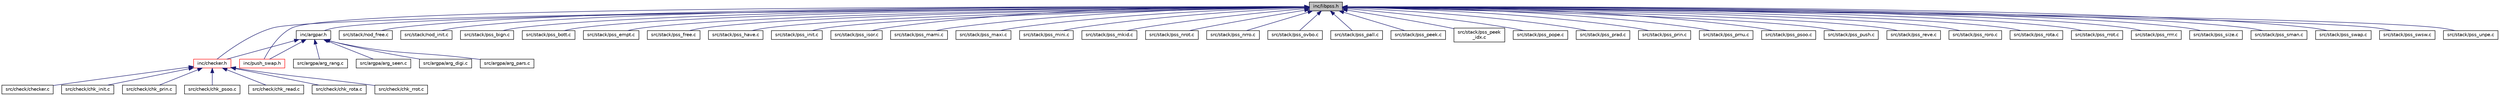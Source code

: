 digraph "inc/libpss.h"
{
 // LATEX_PDF_SIZE
  edge [fontname="Helvetica",fontsize="10",labelfontname="Helvetica",labelfontsize="10"];
  node [fontname="Helvetica",fontsize="10",shape=record];
  Node1 [label="inc/libpss.h",height=0.2,width=0.4,color="black", fillcolor="grey75", style="filled", fontcolor="black",tooltip=" "];
  Node1 -> Node2 [dir="back",color="midnightblue",fontsize="10",style="solid"];
  Node2 [label="inc/argpar.h",height=0.2,width=0.4,color="black", fillcolor="white", style="filled",URL="$d7/db5/argpar_8h.html",tooltip=" "];
  Node2 -> Node3 [dir="back",color="midnightblue",fontsize="10",style="solid"];
  Node3 [label="inc/checker.h",height=0.2,width=0.4,color="red", fillcolor="white", style="filled",URL="$d4/ddc/checker_8h.html",tooltip=" "];
  Node3 -> Node4 [dir="back",color="midnightblue",fontsize="10",style="solid"];
  Node4 [label="src/check/checker.c",height=0.2,width=0.4,color="black", fillcolor="white", style="filled",URL="$d1/dbc/checker_8c.html",tooltip=" "];
  Node3 -> Node5 [dir="back",color="midnightblue",fontsize="10",style="solid"];
  Node5 [label="src/check/chk_init.c",height=0.2,width=0.4,color="black", fillcolor="white", style="filled",URL="$dc/d77/chk__init_8c.html",tooltip=" "];
  Node3 -> Node6 [dir="back",color="midnightblue",fontsize="10",style="solid"];
  Node6 [label="src/check/chk_prin.c",height=0.2,width=0.4,color="black", fillcolor="white", style="filled",URL="$d0/d7a/chk__prin_8c.html",tooltip=" "];
  Node3 -> Node7 [dir="back",color="midnightblue",fontsize="10",style="solid"];
  Node7 [label="src/check/chk_psoo.c",height=0.2,width=0.4,color="black", fillcolor="white", style="filled",URL="$da/d9b/chk__psoo_8c.html",tooltip=" "];
  Node3 -> Node8 [dir="back",color="midnightblue",fontsize="10",style="solid"];
  Node8 [label="src/check/chk_read.c",height=0.2,width=0.4,color="black", fillcolor="white", style="filled",URL="$db/dfd/chk__read_8c.html",tooltip=" "];
  Node3 -> Node9 [dir="back",color="midnightblue",fontsize="10",style="solid"];
  Node9 [label="src/check/chk_rota.c",height=0.2,width=0.4,color="black", fillcolor="white", style="filled",URL="$d1/dd8/chk__rota_8c.html",tooltip=" "];
  Node3 -> Node10 [dir="back",color="midnightblue",fontsize="10",style="solid"];
  Node10 [label="src/check/chk_rrot.c",height=0.2,width=0.4,color="black", fillcolor="white", style="filled",URL="$d2/d94/chk__rrot_8c.html",tooltip=" "];
  Node2 -> Node22 [dir="back",color="midnightblue",fontsize="10",style="solid"];
  Node22 [label="inc/push_swap.h",height=0.2,width=0.4,color="red", fillcolor="white", style="filled",URL="$de/d06/push__swap_8h.html",tooltip=" "];
  Node2 -> Node34 [dir="back",color="midnightblue",fontsize="10",style="solid"];
  Node34 [label="src/argpa/arg_digi.c",height=0.2,width=0.4,color="black", fillcolor="white", style="filled",URL="$d0/d65/arg__digi_8c.html",tooltip=" "];
  Node2 -> Node35 [dir="back",color="midnightblue",fontsize="10",style="solid"];
  Node35 [label="src/argpa/arg_pars.c",height=0.2,width=0.4,color="black", fillcolor="white", style="filled",URL="$d5/d07/arg__pars_8c.html",tooltip=" "];
  Node2 -> Node36 [dir="back",color="midnightblue",fontsize="10",style="solid"];
  Node36 [label="src/argpa/arg_rang.c",height=0.2,width=0.4,color="black", fillcolor="white", style="filled",URL="$dd/dd3/arg__rang_8c.html",tooltip=" "];
  Node2 -> Node37 [dir="back",color="midnightblue",fontsize="10",style="solid"];
  Node37 [label="src/argpa/arg_seen.c",height=0.2,width=0.4,color="black", fillcolor="white", style="filled",URL="$d0/d6e/arg__seen_8c.html",tooltip=" "];
  Node1 -> Node3 [dir="back",color="midnightblue",fontsize="10",style="solid"];
  Node1 -> Node22 [dir="back",color="midnightblue",fontsize="10",style="solid"];
  Node1 -> Node38 [dir="back",color="midnightblue",fontsize="10",style="solid"];
  Node38 [label="src/stack/nod_free.c",height=0.2,width=0.4,color="black", fillcolor="white", style="filled",URL="$d0/d53/nod__free_8c.html",tooltip=" "];
  Node1 -> Node39 [dir="back",color="midnightblue",fontsize="10",style="solid"];
  Node39 [label="src/stack/nod_init.c",height=0.2,width=0.4,color="black", fillcolor="white", style="filled",URL="$da/da7/nod__init_8c.html",tooltip=" "];
  Node1 -> Node40 [dir="back",color="midnightblue",fontsize="10",style="solid"];
  Node40 [label="src/stack/pss_bign.c",height=0.2,width=0.4,color="black", fillcolor="white", style="filled",URL="$d8/df8/pss__bign_8c.html",tooltip=" "];
  Node1 -> Node41 [dir="back",color="midnightblue",fontsize="10",style="solid"];
  Node41 [label="src/stack/pss_bott.c",height=0.2,width=0.4,color="black", fillcolor="white", style="filled",URL="$d0/df2/pss__bott_8c.html",tooltip=" "];
  Node1 -> Node42 [dir="back",color="midnightblue",fontsize="10",style="solid"];
  Node42 [label="src/stack/pss_empt.c",height=0.2,width=0.4,color="black", fillcolor="white", style="filled",URL="$d3/de6/pss__empt_8c.html",tooltip=" "];
  Node1 -> Node43 [dir="back",color="midnightblue",fontsize="10",style="solid"];
  Node43 [label="src/stack/pss_free.c",height=0.2,width=0.4,color="black", fillcolor="white", style="filled",URL="$d4/dbd/pss__free_8c.html",tooltip=" "];
  Node1 -> Node44 [dir="back",color="midnightblue",fontsize="10",style="solid"];
  Node44 [label="src/stack/pss_have.c",height=0.2,width=0.4,color="black", fillcolor="white", style="filled",URL="$d3/d4c/pss__have_8c.html",tooltip=" "];
  Node1 -> Node45 [dir="back",color="midnightblue",fontsize="10",style="solid"];
  Node45 [label="src/stack/pss_init.c",height=0.2,width=0.4,color="black", fillcolor="white", style="filled",URL="$da/ddb/pss__init_8c.html",tooltip=" "];
  Node1 -> Node46 [dir="back",color="midnightblue",fontsize="10",style="solid"];
  Node46 [label="src/stack/pss_isor.c",height=0.2,width=0.4,color="black", fillcolor="white", style="filled",URL="$dc/dd9/pss__isor_8c.html",tooltip=" "];
  Node1 -> Node47 [dir="back",color="midnightblue",fontsize="10",style="solid"];
  Node47 [label="src/stack/pss_mami.c",height=0.2,width=0.4,color="black", fillcolor="white", style="filled",URL="$d2/de1/pss__mami_8c.html",tooltip=" "];
  Node1 -> Node48 [dir="back",color="midnightblue",fontsize="10",style="solid"];
  Node48 [label="src/stack/pss_maxi.c",height=0.2,width=0.4,color="black", fillcolor="white", style="filled",URL="$de/d5d/pss__maxi_8c.html",tooltip=" "];
  Node1 -> Node49 [dir="back",color="midnightblue",fontsize="10",style="solid"];
  Node49 [label="src/stack/pss_mini.c",height=0.2,width=0.4,color="black", fillcolor="white", style="filled",URL="$dd/ddc/pss__mini_8c.html",tooltip=" "];
  Node1 -> Node50 [dir="back",color="midnightblue",fontsize="10",style="solid"];
  Node50 [label="src/stack/pss_mkid.c",height=0.2,width=0.4,color="black", fillcolor="white", style="filled",URL="$de/dcf/pss__mkid_8c.html",tooltip=" "];
  Node1 -> Node51 [dir="back",color="midnightblue",fontsize="10",style="solid"];
  Node51 [label="src/stack/pss_nrot.c",height=0.2,width=0.4,color="black", fillcolor="white", style="filled",URL="$dd/d37/pss__nrot_8c.html",tooltip=" "];
  Node1 -> Node52 [dir="back",color="midnightblue",fontsize="10",style="solid"];
  Node52 [label="src/stack/pss_nrro.c",height=0.2,width=0.4,color="black", fillcolor="white", style="filled",URL="$d2/d05/pss__nrro_8c.html",tooltip=" "];
  Node1 -> Node53 [dir="back",color="midnightblue",fontsize="10",style="solid"];
  Node53 [label="src/stack/pss_ovbo.c",height=0.2,width=0.4,color="black", fillcolor="white", style="filled",URL="$d5/d93/pss__ovbo_8c.html",tooltip=" "];
  Node1 -> Node54 [dir="back",color="midnightblue",fontsize="10",style="solid"];
  Node54 [label="src/stack/pss_pall.c",height=0.2,width=0.4,color="black", fillcolor="white", style="filled",URL="$d8/dbf/pss__pall_8c.html",tooltip=" "];
  Node1 -> Node55 [dir="back",color="midnightblue",fontsize="10",style="solid"];
  Node55 [label="src/stack/pss_peek.c",height=0.2,width=0.4,color="black", fillcolor="white", style="filled",URL="$de/d63/pss__peek_8c.html",tooltip="pss_peek() returns the value holded by the top node of the stack"];
  Node1 -> Node56 [dir="back",color="midnightblue",fontsize="10",style="solid"];
  Node56 [label="src/stack/pss_peek\l_idx.c",height=0.2,width=0.4,color="black", fillcolor="white", style="filled",URL="$d4/d6c/pss__peek__idx_8c.html",tooltip="pss_peek_idx() returns future positional index of the top node of the stack"];
  Node1 -> Node57 [dir="back",color="midnightblue",fontsize="10",style="solid"];
  Node57 [label="src/stack/pss_pope.c",height=0.2,width=0.4,color="black", fillcolor="white", style="filled",URL="$de/d7d/pss__pope_8c.html",tooltip=" "];
  Node1 -> Node58 [dir="back",color="midnightblue",fontsize="10",style="solid"];
  Node58 [label="src/stack/pss_prad.c",height=0.2,width=0.4,color="black", fillcolor="white", style="filled",URL="$d5/df5/pss__prad_8c.html",tooltip=" "];
  Node1 -> Node59 [dir="back",color="midnightblue",fontsize="10",style="solid"];
  Node59 [label="src/stack/pss_prin.c",height=0.2,width=0.4,color="black", fillcolor="white", style="filled",URL="$d9/dae/pss__prin_8c.html",tooltip=" "];
  Node1 -> Node60 [dir="back",color="midnightblue",fontsize="10",style="solid"];
  Node60 [label="src/stack/pss_prnu.c",height=0.2,width=0.4,color="black", fillcolor="white", style="filled",URL="$d4/d98/pss__prnu_8c.html",tooltip=" "];
  Node1 -> Node61 [dir="back",color="midnightblue",fontsize="10",style="solid"];
  Node61 [label="src/stack/pss_psoo.c",height=0.2,width=0.4,color="black", fillcolor="white", style="filled",URL="$d4/d3e/pss__psoo_8c.html",tooltip=" "];
  Node1 -> Node62 [dir="back",color="midnightblue",fontsize="10",style="solid"];
  Node62 [label="src/stack/pss_push.c",height=0.2,width=0.4,color="black", fillcolor="white", style="filled",URL="$d4/dbc/pss__push_8c.html",tooltip=" "];
  Node1 -> Node63 [dir="back",color="midnightblue",fontsize="10",style="solid"];
  Node63 [label="src/stack/pss_reve.c",height=0.2,width=0.4,color="black", fillcolor="white", style="filled",URL="$d7/dc0/pss__reve_8c.html",tooltip=" "];
  Node1 -> Node64 [dir="back",color="midnightblue",fontsize="10",style="solid"];
  Node64 [label="src/stack/pss_roro.c",height=0.2,width=0.4,color="black", fillcolor="white", style="filled",URL="$d8/d5b/pss__roro_8c.html",tooltip=" "];
  Node1 -> Node65 [dir="back",color="midnightblue",fontsize="10",style="solid"];
  Node65 [label="src/stack/pss_rota.c",height=0.2,width=0.4,color="black", fillcolor="white", style="filled",URL="$de/dbd/pss__rota_8c.html",tooltip=" "];
  Node1 -> Node66 [dir="back",color="midnightblue",fontsize="10",style="solid"];
  Node66 [label="src/stack/pss_rrot.c",height=0.2,width=0.4,color="black", fillcolor="white", style="filled",URL="$d4/d99/pss__rrot_8c.html",tooltip=" "];
  Node1 -> Node67 [dir="back",color="midnightblue",fontsize="10",style="solid"];
  Node67 [label="src/stack/pss_rrrr.c",height=0.2,width=0.4,color="black", fillcolor="white", style="filled",URL="$d8/d7a/pss__rrrr_8c.html",tooltip=" "];
  Node1 -> Node68 [dir="back",color="midnightblue",fontsize="10",style="solid"];
  Node68 [label="src/stack/pss_size.c",height=0.2,width=0.4,color="black", fillcolor="white", style="filled",URL="$dc/d45/pss__size_8c.html",tooltip=" "];
  Node1 -> Node69 [dir="back",color="midnightblue",fontsize="10",style="solid"];
  Node69 [label="src/stack/pss_sman.c",height=0.2,width=0.4,color="black", fillcolor="white", style="filled",URL="$d8/d18/pss__sman_8c.html",tooltip=" "];
  Node1 -> Node70 [dir="back",color="midnightblue",fontsize="10",style="solid"];
  Node70 [label="src/stack/pss_swap.c",height=0.2,width=0.4,color="black", fillcolor="white", style="filled",URL="$d9/d7b/pss__swap_8c.html",tooltip=" "];
  Node1 -> Node71 [dir="back",color="midnightblue",fontsize="10",style="solid"];
  Node71 [label="src/stack/pss_swsw.c",height=0.2,width=0.4,color="black", fillcolor="white", style="filled",URL="$d5/da2/pss__swsw_8c.html",tooltip=" "];
  Node1 -> Node72 [dir="back",color="midnightblue",fontsize="10",style="solid"];
  Node72 [label="src/stack/pss_unpe.c",height=0.2,width=0.4,color="black", fillcolor="white", style="filled",URL="$d4/deb/pss__unpe_8c.html",tooltip=" "];
}

